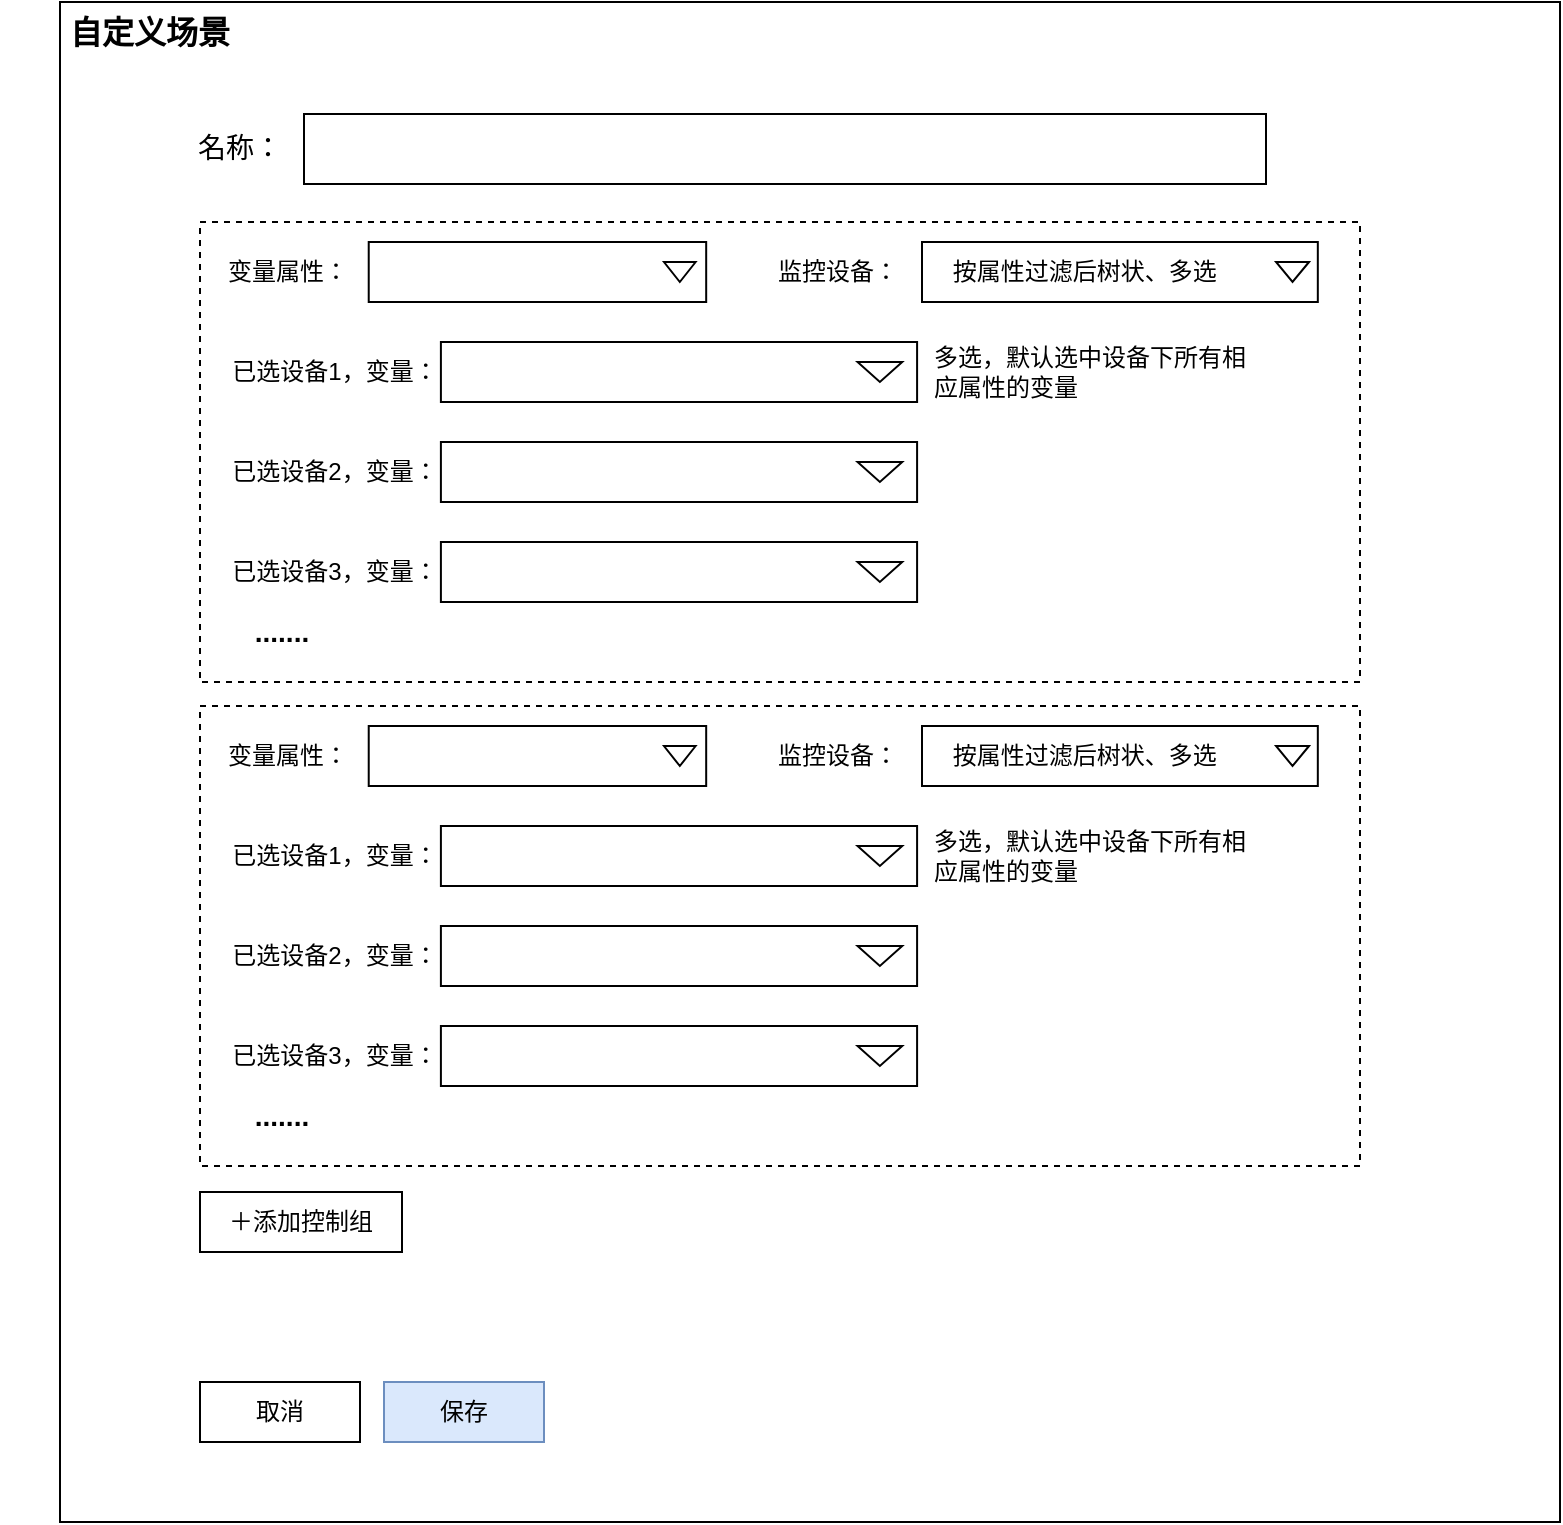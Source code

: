 <mxfile version="21.1.2" type="github">
  <diagram name="第 1 页" id="lyDB6sdXjVsJbI7c36Xo">
    <mxGraphModel dx="1434" dy="788" grid="1" gridSize="10" guides="1" tooltips="1" connect="1" arrows="1" fold="1" page="1" pageScale="1" pageWidth="827" pageHeight="1169" math="0" shadow="0">
      <root>
        <mxCell id="0" />
        <mxCell id="1" parent="0" />
        <mxCell id="9iU1fn-FeT9_4Y7vPAtA-2" value="" style="rounded=0;whiteSpace=wrap;html=1;" vertex="1" parent="1">
          <mxGeometry x="50" y="90" width="750" height="760" as="geometry" />
        </mxCell>
        <mxCell id="9iU1fn-FeT9_4Y7vPAtA-3" value="&lt;b&gt;&lt;font style=&quot;font-size: 16px;&quot;&gt;自定义场景&lt;/font&gt;&lt;/b&gt;" style="text;html=1;strokeColor=none;fillColor=none;align=center;verticalAlign=middle;whiteSpace=wrap;rounded=0;" vertex="1" parent="1">
          <mxGeometry x="20" y="90" width="150" height="30" as="geometry" />
        </mxCell>
        <mxCell id="9iU1fn-FeT9_4Y7vPAtA-12" value="＋添加控制组" style="rounded=0;whiteSpace=wrap;html=1;" vertex="1" parent="1">
          <mxGeometry x="120" y="685" width="101" height="30" as="geometry" />
        </mxCell>
        <mxCell id="9iU1fn-FeT9_4Y7vPAtA-39" value="&lt;b&gt;&lt;font style=&quot;font-size: 14px;&quot;&gt;......&lt;/font&gt;&lt;/b&gt;" style="text;html=1;strokeColor=none;fillColor=none;align=center;verticalAlign=middle;whiteSpace=wrap;rounded=0;" vertex="1" parent="1">
          <mxGeometry x="152" y="410" width="60" height="30" as="geometry" />
        </mxCell>
        <mxCell id="9iU1fn-FeT9_4Y7vPAtA-43" value="" style="group" vertex="1" connectable="0" parent="1">
          <mxGeometry x="120" y="200" width="580" height="230" as="geometry" />
        </mxCell>
        <mxCell id="9iU1fn-FeT9_4Y7vPAtA-7" value="" style="rounded=0;whiteSpace=wrap;html=1;dashed=1;" vertex="1" parent="9iU1fn-FeT9_4Y7vPAtA-43">
          <mxGeometry width="580" height="230" as="geometry" />
        </mxCell>
        <mxCell id="9iU1fn-FeT9_4Y7vPAtA-14" value="" style="group" vertex="1" connectable="0" parent="9iU1fn-FeT9_4Y7vPAtA-43">
          <mxGeometry x="2.109" y="10" width="250.982" height="30" as="geometry" />
        </mxCell>
        <mxCell id="9iU1fn-FeT9_4Y7vPAtA-9" value="变量属性：" style="text;html=1;strokeColor=none;fillColor=none;align=center;verticalAlign=middle;whiteSpace=wrap;rounded=0;" vertex="1" parent="9iU1fn-FeT9_4Y7vPAtA-14">
          <mxGeometry width="84.364" height="30" as="geometry" />
        </mxCell>
        <mxCell id="9iU1fn-FeT9_4Y7vPAtA-13" value="" style="group" vertex="1" connectable="0" parent="9iU1fn-FeT9_4Y7vPAtA-14">
          <mxGeometry x="82.255" width="168.727" height="30" as="geometry" />
        </mxCell>
        <mxCell id="9iU1fn-FeT9_4Y7vPAtA-8" value="" style="rounded=0;whiteSpace=wrap;html=1;" vertex="1" parent="9iU1fn-FeT9_4Y7vPAtA-13">
          <mxGeometry width="168.727" height="30" as="geometry" />
        </mxCell>
        <mxCell id="9iU1fn-FeT9_4Y7vPAtA-10" value="" style="triangle;whiteSpace=wrap;html=1;direction=south;" vertex="1" parent="9iU1fn-FeT9_4Y7vPAtA-13">
          <mxGeometry x="147.636" y="10" width="15.818" height="10" as="geometry" />
        </mxCell>
        <mxCell id="9iU1fn-FeT9_4Y7vPAtA-18" value="" style="group" vertex="1" connectable="0" parent="9iU1fn-FeT9_4Y7vPAtA-43">
          <mxGeometry x="275.236" y="10" width="283.673" height="30" as="geometry" />
        </mxCell>
        <mxCell id="9iU1fn-FeT9_4Y7vPAtA-19" value="监控设备：" style="text;html=1;strokeColor=none;fillColor=none;align=center;verticalAlign=middle;whiteSpace=wrap;rounded=0;" vertex="1" parent="9iU1fn-FeT9_4Y7vPAtA-18">
          <mxGeometry width="87.961" height="30" as="geometry" />
        </mxCell>
        <mxCell id="9iU1fn-FeT9_4Y7vPAtA-20" value="" style="group" vertex="1" connectable="0" parent="9iU1fn-FeT9_4Y7vPAtA-18">
          <mxGeometry x="85.762" width="197.911" height="30" as="geometry" />
        </mxCell>
        <mxCell id="9iU1fn-FeT9_4Y7vPAtA-21" value="&amp;nbsp; &amp;nbsp; 按属性过滤后树状、多选" style="rounded=0;whiteSpace=wrap;html=1;align=left;" vertex="1" parent="9iU1fn-FeT9_4Y7vPAtA-20">
          <mxGeometry width="197.911" height="30" as="geometry" />
        </mxCell>
        <mxCell id="9iU1fn-FeT9_4Y7vPAtA-22" value="" style="triangle;whiteSpace=wrap;html=1;direction=south;" vertex="1" parent="9iU1fn-FeT9_4Y7vPAtA-20">
          <mxGeometry x="177.021" y="10" width="16.493" height="10" as="geometry" />
        </mxCell>
        <mxCell id="9iU1fn-FeT9_4Y7vPAtA-24" value="" style="group" vertex="1" connectable="0" parent="9iU1fn-FeT9_4Y7vPAtA-43">
          <mxGeometry x="10.545" y="110" width="348.0" height="30" as="geometry" />
        </mxCell>
        <mxCell id="9iU1fn-FeT9_4Y7vPAtA-25" value="已选设备2，变量：" style="text;html=1;strokeColor=none;fillColor=none;align=center;verticalAlign=middle;whiteSpace=wrap;rounded=0;" vertex="1" parent="9iU1fn-FeT9_4Y7vPAtA-24">
          <mxGeometry width="112.721" height="30" as="geometry" />
        </mxCell>
        <mxCell id="9iU1fn-FeT9_4Y7vPAtA-26" value="" style="group" vertex="1" connectable="0" parent="9iU1fn-FeT9_4Y7vPAtA-24">
          <mxGeometry x="109.905" width="238.095" height="30" as="geometry" />
        </mxCell>
        <mxCell id="9iU1fn-FeT9_4Y7vPAtA-27" value="" style="rounded=0;whiteSpace=wrap;html=1;" vertex="1" parent="9iU1fn-FeT9_4Y7vPAtA-26">
          <mxGeometry width="238.095" height="30" as="geometry" />
        </mxCell>
        <mxCell id="9iU1fn-FeT9_4Y7vPAtA-28" value="" style="triangle;whiteSpace=wrap;html=1;direction=south;" vertex="1" parent="9iU1fn-FeT9_4Y7vPAtA-26">
          <mxGeometry x="208.333" y="10" width="22.321" height="10" as="geometry" />
        </mxCell>
        <mxCell id="9iU1fn-FeT9_4Y7vPAtA-29" value="" style="group" vertex="1" connectable="0" parent="9iU1fn-FeT9_4Y7vPAtA-43">
          <mxGeometry x="10.545" y="60" width="348.0" height="30" as="geometry" />
        </mxCell>
        <mxCell id="9iU1fn-FeT9_4Y7vPAtA-30" value="已选设备1，变量：" style="text;html=1;strokeColor=none;fillColor=none;align=center;verticalAlign=middle;whiteSpace=wrap;rounded=0;" vertex="1" parent="9iU1fn-FeT9_4Y7vPAtA-29">
          <mxGeometry width="112.721" height="30" as="geometry" />
        </mxCell>
        <mxCell id="9iU1fn-FeT9_4Y7vPAtA-31" value="" style="group" vertex="1" connectable="0" parent="9iU1fn-FeT9_4Y7vPAtA-29">
          <mxGeometry x="109.905" width="238.095" height="30" as="geometry" />
        </mxCell>
        <mxCell id="9iU1fn-FeT9_4Y7vPAtA-32" value="" style="rounded=0;whiteSpace=wrap;html=1;" vertex="1" parent="9iU1fn-FeT9_4Y7vPAtA-31">
          <mxGeometry width="238.095" height="30" as="geometry" />
        </mxCell>
        <mxCell id="9iU1fn-FeT9_4Y7vPAtA-33" value="" style="triangle;whiteSpace=wrap;html=1;direction=south;" vertex="1" parent="9iU1fn-FeT9_4Y7vPAtA-31">
          <mxGeometry x="208.333" y="10" width="22.321" height="10" as="geometry" />
        </mxCell>
        <mxCell id="9iU1fn-FeT9_4Y7vPAtA-34" value="" style="group" vertex="1" connectable="0" parent="9iU1fn-FeT9_4Y7vPAtA-43">
          <mxGeometry x="10.545" y="160" width="348.0" height="30" as="geometry" />
        </mxCell>
        <mxCell id="9iU1fn-FeT9_4Y7vPAtA-35" value="已选设备3，变量：" style="text;html=1;strokeColor=none;fillColor=none;align=center;verticalAlign=middle;whiteSpace=wrap;rounded=0;" vertex="1" parent="9iU1fn-FeT9_4Y7vPAtA-34">
          <mxGeometry width="112.721" height="30" as="geometry" />
        </mxCell>
        <mxCell id="9iU1fn-FeT9_4Y7vPAtA-36" value="" style="group" vertex="1" connectable="0" parent="9iU1fn-FeT9_4Y7vPAtA-34">
          <mxGeometry x="109.905" width="238.095" height="30" as="geometry" />
        </mxCell>
        <mxCell id="9iU1fn-FeT9_4Y7vPAtA-37" value="" style="rounded=0;whiteSpace=wrap;html=1;" vertex="1" parent="9iU1fn-FeT9_4Y7vPAtA-36">
          <mxGeometry width="238.095" height="30" as="geometry" />
        </mxCell>
        <mxCell id="9iU1fn-FeT9_4Y7vPAtA-38" value="" style="triangle;whiteSpace=wrap;html=1;direction=south;" vertex="1" parent="9iU1fn-FeT9_4Y7vPAtA-36">
          <mxGeometry x="208.333" y="10" width="22.321" height="10" as="geometry" />
        </mxCell>
        <mxCell id="9iU1fn-FeT9_4Y7vPAtA-40" value="多选，默认选中设备下所有相应属性的变量" style="text;html=1;strokeColor=none;fillColor=none;align=left;verticalAlign=middle;whiteSpace=wrap;rounded=0;" vertex="1" parent="9iU1fn-FeT9_4Y7vPAtA-43">
          <mxGeometry x="364.873" y="60" width="168.727" height="30" as="geometry" />
        </mxCell>
        <mxCell id="9iU1fn-FeT9_4Y7vPAtA-75" value="&lt;b&gt;&lt;font style=&quot;font-size: 14px;&quot;&gt;.......&lt;/font&gt;&lt;/b&gt;" style="text;html=1;strokeColor=none;fillColor=none;align=center;verticalAlign=middle;whiteSpace=wrap;rounded=0;" vertex="1" parent="9iU1fn-FeT9_4Y7vPAtA-43">
          <mxGeometry x="10.55" y="190" width="60" height="30" as="geometry" />
        </mxCell>
        <mxCell id="9iU1fn-FeT9_4Y7vPAtA-45" value="" style="group" vertex="1" connectable="0" parent="1">
          <mxGeometry x="120" y="442" width="580" height="230" as="geometry" />
        </mxCell>
        <mxCell id="9iU1fn-FeT9_4Y7vPAtA-46" value="" style="rounded=0;whiteSpace=wrap;html=1;dashed=1;" vertex="1" parent="9iU1fn-FeT9_4Y7vPAtA-45">
          <mxGeometry width="580" height="230" as="geometry" />
        </mxCell>
        <mxCell id="9iU1fn-FeT9_4Y7vPAtA-47" value="" style="group" vertex="1" connectable="0" parent="9iU1fn-FeT9_4Y7vPAtA-45">
          <mxGeometry x="2.109" y="10" width="250.982" height="30" as="geometry" />
        </mxCell>
        <mxCell id="9iU1fn-FeT9_4Y7vPAtA-48" value="变量属性：" style="text;html=1;strokeColor=none;fillColor=none;align=center;verticalAlign=middle;whiteSpace=wrap;rounded=0;" vertex="1" parent="9iU1fn-FeT9_4Y7vPAtA-47">
          <mxGeometry width="84.364" height="30" as="geometry" />
        </mxCell>
        <mxCell id="9iU1fn-FeT9_4Y7vPAtA-49" value="" style="group" vertex="1" connectable="0" parent="9iU1fn-FeT9_4Y7vPAtA-47">
          <mxGeometry x="82.255" width="168.727" height="30" as="geometry" />
        </mxCell>
        <mxCell id="9iU1fn-FeT9_4Y7vPAtA-50" value="" style="rounded=0;whiteSpace=wrap;html=1;" vertex="1" parent="9iU1fn-FeT9_4Y7vPAtA-49">
          <mxGeometry width="168.727" height="30" as="geometry" />
        </mxCell>
        <mxCell id="9iU1fn-FeT9_4Y7vPAtA-51" value="" style="triangle;whiteSpace=wrap;html=1;direction=south;" vertex="1" parent="9iU1fn-FeT9_4Y7vPAtA-49">
          <mxGeometry x="147.636" y="10" width="15.818" height="10" as="geometry" />
        </mxCell>
        <mxCell id="9iU1fn-FeT9_4Y7vPAtA-52" value="" style="group" vertex="1" connectable="0" parent="9iU1fn-FeT9_4Y7vPAtA-45">
          <mxGeometry x="275.236" y="10" width="283.673" height="30" as="geometry" />
        </mxCell>
        <mxCell id="9iU1fn-FeT9_4Y7vPAtA-53" value="监控设备：" style="text;html=1;strokeColor=none;fillColor=none;align=center;verticalAlign=middle;whiteSpace=wrap;rounded=0;" vertex="1" parent="9iU1fn-FeT9_4Y7vPAtA-52">
          <mxGeometry width="87.961" height="30" as="geometry" />
        </mxCell>
        <mxCell id="9iU1fn-FeT9_4Y7vPAtA-54" value="" style="group" vertex="1" connectable="0" parent="9iU1fn-FeT9_4Y7vPAtA-52">
          <mxGeometry x="85.762" width="197.911" height="30" as="geometry" />
        </mxCell>
        <mxCell id="9iU1fn-FeT9_4Y7vPAtA-55" value="&amp;nbsp; &amp;nbsp; 按属性过滤后树状、多选" style="rounded=0;whiteSpace=wrap;html=1;align=left;" vertex="1" parent="9iU1fn-FeT9_4Y7vPAtA-54">
          <mxGeometry width="197.911" height="30" as="geometry" />
        </mxCell>
        <mxCell id="9iU1fn-FeT9_4Y7vPAtA-56" value="" style="triangle;whiteSpace=wrap;html=1;direction=south;" vertex="1" parent="9iU1fn-FeT9_4Y7vPAtA-54">
          <mxGeometry x="177.021" y="10" width="16.493" height="10" as="geometry" />
        </mxCell>
        <mxCell id="9iU1fn-FeT9_4Y7vPAtA-57" value="" style="group" vertex="1" connectable="0" parent="9iU1fn-FeT9_4Y7vPAtA-45">
          <mxGeometry x="10.545" y="110" width="348.0" height="30" as="geometry" />
        </mxCell>
        <mxCell id="9iU1fn-FeT9_4Y7vPAtA-58" value="已选设备2，变量：" style="text;html=1;strokeColor=none;fillColor=none;align=center;verticalAlign=middle;whiteSpace=wrap;rounded=0;" vertex="1" parent="9iU1fn-FeT9_4Y7vPAtA-57">
          <mxGeometry width="112.721" height="30" as="geometry" />
        </mxCell>
        <mxCell id="9iU1fn-FeT9_4Y7vPAtA-59" value="" style="group" vertex="1" connectable="0" parent="9iU1fn-FeT9_4Y7vPAtA-57">
          <mxGeometry x="109.905" width="238.095" height="30" as="geometry" />
        </mxCell>
        <mxCell id="9iU1fn-FeT9_4Y7vPAtA-60" value="" style="rounded=0;whiteSpace=wrap;html=1;" vertex="1" parent="9iU1fn-FeT9_4Y7vPAtA-59">
          <mxGeometry width="238.095" height="30" as="geometry" />
        </mxCell>
        <mxCell id="9iU1fn-FeT9_4Y7vPAtA-61" value="" style="triangle;whiteSpace=wrap;html=1;direction=south;" vertex="1" parent="9iU1fn-FeT9_4Y7vPAtA-59">
          <mxGeometry x="208.333" y="10" width="22.321" height="10" as="geometry" />
        </mxCell>
        <mxCell id="9iU1fn-FeT9_4Y7vPAtA-62" value="" style="group" vertex="1" connectable="0" parent="9iU1fn-FeT9_4Y7vPAtA-45">
          <mxGeometry x="10.545" y="60" width="348.0" height="30" as="geometry" />
        </mxCell>
        <mxCell id="9iU1fn-FeT9_4Y7vPAtA-63" value="已选设备1，变量：" style="text;html=1;strokeColor=none;fillColor=none;align=center;verticalAlign=middle;whiteSpace=wrap;rounded=0;" vertex="1" parent="9iU1fn-FeT9_4Y7vPAtA-62">
          <mxGeometry width="112.721" height="30" as="geometry" />
        </mxCell>
        <mxCell id="9iU1fn-FeT9_4Y7vPAtA-64" value="" style="group" vertex="1" connectable="0" parent="9iU1fn-FeT9_4Y7vPAtA-62">
          <mxGeometry x="109.905" width="238.095" height="30" as="geometry" />
        </mxCell>
        <mxCell id="9iU1fn-FeT9_4Y7vPAtA-65" value="" style="rounded=0;whiteSpace=wrap;html=1;" vertex="1" parent="9iU1fn-FeT9_4Y7vPAtA-64">
          <mxGeometry width="238.095" height="30" as="geometry" />
        </mxCell>
        <mxCell id="9iU1fn-FeT9_4Y7vPAtA-66" value="" style="triangle;whiteSpace=wrap;html=1;direction=south;" vertex="1" parent="9iU1fn-FeT9_4Y7vPAtA-64">
          <mxGeometry x="208.333" y="10" width="22.321" height="10" as="geometry" />
        </mxCell>
        <mxCell id="9iU1fn-FeT9_4Y7vPAtA-67" value="" style="group" vertex="1" connectable="0" parent="9iU1fn-FeT9_4Y7vPAtA-45">
          <mxGeometry x="10.545" y="160" width="348.0" height="30" as="geometry" />
        </mxCell>
        <mxCell id="9iU1fn-FeT9_4Y7vPAtA-68" value="已选设备3，变量：" style="text;html=1;strokeColor=none;fillColor=none;align=center;verticalAlign=middle;whiteSpace=wrap;rounded=0;" vertex="1" parent="9iU1fn-FeT9_4Y7vPAtA-67">
          <mxGeometry width="112.721" height="30" as="geometry" />
        </mxCell>
        <mxCell id="9iU1fn-FeT9_4Y7vPAtA-69" value="" style="group" vertex="1" connectable="0" parent="9iU1fn-FeT9_4Y7vPAtA-67">
          <mxGeometry x="109.905" width="238.095" height="30" as="geometry" />
        </mxCell>
        <mxCell id="9iU1fn-FeT9_4Y7vPAtA-70" value="" style="rounded=0;whiteSpace=wrap;html=1;" vertex="1" parent="9iU1fn-FeT9_4Y7vPAtA-69">
          <mxGeometry width="238.095" height="30" as="geometry" />
        </mxCell>
        <mxCell id="9iU1fn-FeT9_4Y7vPAtA-71" value="" style="triangle;whiteSpace=wrap;html=1;direction=south;" vertex="1" parent="9iU1fn-FeT9_4Y7vPAtA-69">
          <mxGeometry x="208.333" y="10" width="22.321" height="10" as="geometry" />
        </mxCell>
        <mxCell id="9iU1fn-FeT9_4Y7vPAtA-72" value="多选，默认选中设备下所有相应属性的变量" style="text;html=1;strokeColor=none;fillColor=none;align=left;verticalAlign=middle;whiteSpace=wrap;rounded=0;" vertex="1" parent="9iU1fn-FeT9_4Y7vPAtA-45">
          <mxGeometry x="364.873" y="60" width="168.727" height="30" as="geometry" />
        </mxCell>
        <mxCell id="9iU1fn-FeT9_4Y7vPAtA-105" value="&lt;b&gt;&lt;font style=&quot;font-size: 14px;&quot;&gt;.......&lt;/font&gt;&lt;/b&gt;" style="text;html=1;strokeColor=none;fillColor=none;align=center;verticalAlign=middle;whiteSpace=wrap;rounded=0;" vertex="1" parent="9iU1fn-FeT9_4Y7vPAtA-45">
          <mxGeometry x="10.55" y="190" width="60" height="30" as="geometry" />
        </mxCell>
        <mxCell id="9iU1fn-FeT9_4Y7vPAtA-73" value="" style="group" vertex="1" connectable="0" parent="1">
          <mxGeometry x="110" y="146" width="543" height="35" as="geometry" />
        </mxCell>
        <mxCell id="9iU1fn-FeT9_4Y7vPAtA-4" value="" style="rounded=0;whiteSpace=wrap;html=1;" vertex="1" parent="9iU1fn-FeT9_4Y7vPAtA-73">
          <mxGeometry x="62" width="481" height="35" as="geometry" />
        </mxCell>
        <mxCell id="9iU1fn-FeT9_4Y7vPAtA-5" value="&lt;font style=&quot;font-size: 14px;&quot;&gt;名称：&lt;/font&gt;" style="text;html=1;strokeColor=none;fillColor=none;align=center;verticalAlign=middle;whiteSpace=wrap;rounded=0;" vertex="1" parent="9iU1fn-FeT9_4Y7vPAtA-73">
          <mxGeometry y="2" width="60" height="30" as="geometry" />
        </mxCell>
        <mxCell id="9iU1fn-FeT9_4Y7vPAtA-106" value="保存" style="rounded=0;whiteSpace=wrap;html=1;fillColor=#dae8fc;strokeColor=#6c8ebf;" vertex="1" parent="1">
          <mxGeometry x="212" y="780" width="80" height="30" as="geometry" />
        </mxCell>
        <mxCell id="9iU1fn-FeT9_4Y7vPAtA-107" value="取消" style="rounded=0;whiteSpace=wrap;html=1;" vertex="1" parent="1">
          <mxGeometry x="120" y="780" width="80" height="30" as="geometry" />
        </mxCell>
      </root>
    </mxGraphModel>
  </diagram>
</mxfile>
